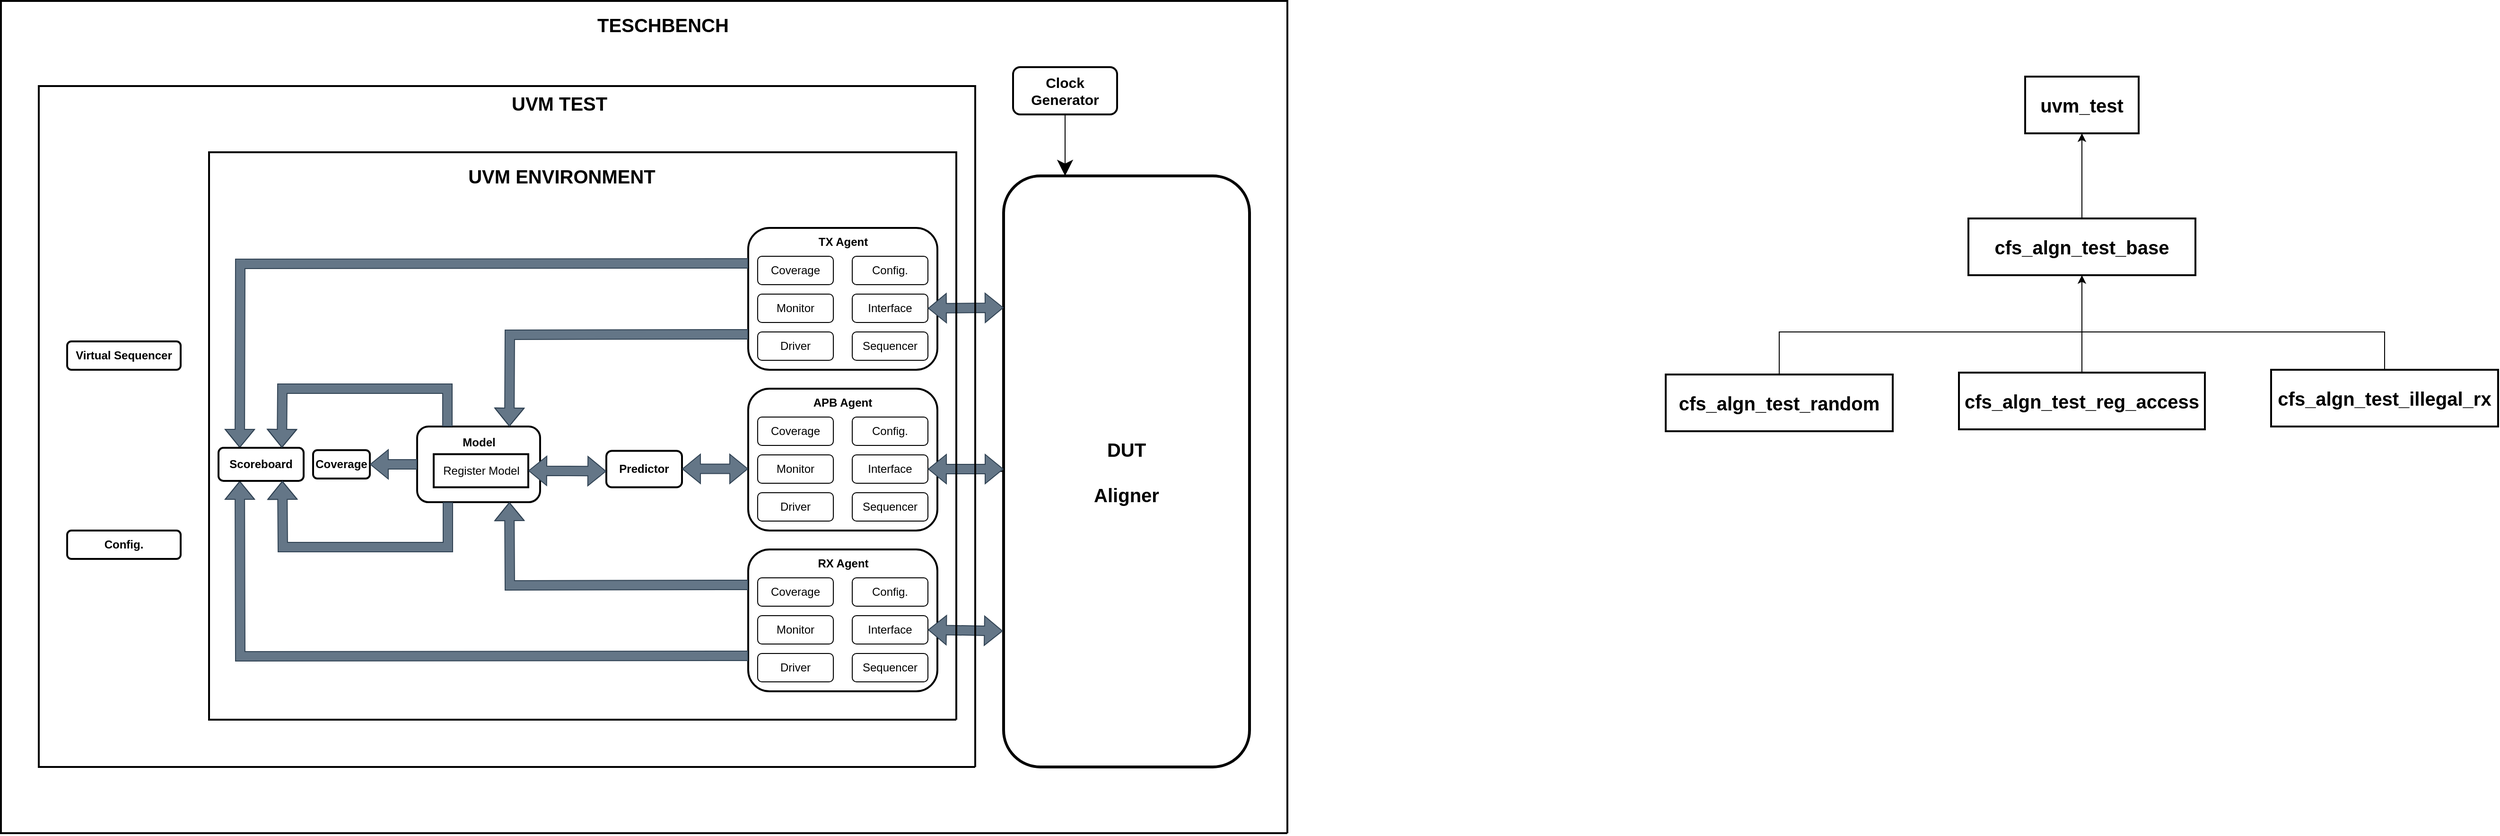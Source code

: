 <mxfile version="28.1.2">
  <diagram name="Page-1" id="d09i-FvGpK7I-06Naf2z">
    <mxGraphModel dx="3565" dy="1995" grid="1" gridSize="10" guides="1" tooltips="1" connect="1" arrows="1" fold="1" page="1" pageScale="1" pageWidth="850" pageHeight="1400" math="0" shadow="0">
      <root>
        <mxCell id="0" />
        <mxCell id="1" parent="0" />
        <mxCell id="IxgDzOvlVStUuDyqr5QU-64" value="&lt;b&gt;&lt;font style=&quot;font-size: 20px;&quot;&gt;TESCHBENCH&lt;/font&gt;&lt;/b&gt;" style="text;html=1;align=center;verticalAlign=middle;whiteSpace=wrap;rounded=0;" vertex="1" parent="1">
          <mxGeometry x="1460" y="610" width="60" height="30" as="geometry" />
        </mxCell>
        <mxCell id="IxgDzOvlVStUuDyqr5QU-65" value="" style="edgeStyle=orthogonalEdgeStyle;rounded=0;orthogonalLoop=1;jettySize=auto;html=1;" edge="1" parent="1" source="IxgDzOvlVStUuDyqr5QU-66" target="IxgDzOvlVStUuDyqr5QU-81">
          <mxGeometry relative="1" as="geometry" />
        </mxCell>
        <mxCell id="IxgDzOvlVStUuDyqr5QU-66" value="&lt;font style=&quot;font-size: 20px;&quot;&gt;&lt;b&gt;DUT&lt;br&gt;&lt;br&gt;Aligner&lt;/b&gt;&lt;/font&gt;" style="rounded=1;whiteSpace=wrap;html=1;strokeWidth=3;" vertex="1" parent="1">
          <mxGeometry x="1850" y="785" width="260" height="625" as="geometry" />
        </mxCell>
        <mxCell id="IxgDzOvlVStUuDyqr5QU-67" value="" style="rounded=1;whiteSpace=wrap;html=1;strokeWidth=2;" vertex="1" parent="1">
          <mxGeometry x="1580" y="840" width="200" height="150" as="geometry" />
        </mxCell>
        <mxCell id="IxgDzOvlVStUuDyqr5QU-68" value="Sequencer" style="rounded=1;whiteSpace=wrap;html=1;" vertex="1" parent="1">
          <mxGeometry x="1690" y="950" width="80" height="30" as="geometry" />
        </mxCell>
        <mxCell id="IxgDzOvlVStUuDyqr5QU-69" value="Driver" style="rounded=1;whiteSpace=wrap;html=1;" vertex="1" parent="1">
          <mxGeometry x="1590" y="950" width="80" height="30" as="geometry" />
        </mxCell>
        <mxCell id="IxgDzOvlVStUuDyqr5QU-70" value="Monitor" style="rounded=1;whiteSpace=wrap;html=1;" vertex="1" parent="1">
          <mxGeometry x="1590" y="910" width="80" height="30" as="geometry" />
        </mxCell>
        <mxCell id="IxgDzOvlVStUuDyqr5QU-71" value="Coverage" style="rounded=1;whiteSpace=wrap;html=1;" vertex="1" parent="1">
          <mxGeometry x="1590" y="870" width="80" height="30" as="geometry" />
        </mxCell>
        <mxCell id="IxgDzOvlVStUuDyqr5QU-72" value="Config." style="rounded=1;whiteSpace=wrap;html=1;" vertex="1" parent="1">
          <mxGeometry x="1690" y="870" width="80" height="30" as="geometry" />
        </mxCell>
        <mxCell id="IxgDzOvlVStUuDyqr5QU-73" value="Interface" style="rounded=1;whiteSpace=wrap;html=1;" vertex="1" parent="1">
          <mxGeometry x="1690" y="910" width="80" height="30" as="geometry" />
        </mxCell>
        <mxCell id="IxgDzOvlVStUuDyqr5QU-74" value="" style="rounded=1;whiteSpace=wrap;html=1;strokeWidth=2;" vertex="1" parent="1">
          <mxGeometry x="1580" y="1010" width="200" height="150" as="geometry" />
        </mxCell>
        <mxCell id="IxgDzOvlVStUuDyqr5QU-75" value="Sequencer" style="rounded=1;whiteSpace=wrap;html=1;" vertex="1" parent="1">
          <mxGeometry x="1690" y="1120" width="80" height="30" as="geometry" />
        </mxCell>
        <mxCell id="IxgDzOvlVStUuDyqr5QU-76" value="&lt;b&gt;TX Agent&lt;/b&gt;" style="text;html=1;align=center;verticalAlign=middle;whiteSpace=wrap;rounded=0;" vertex="1" parent="1">
          <mxGeometry x="1642.5" y="840" width="75" height="30" as="geometry" />
        </mxCell>
        <mxCell id="IxgDzOvlVStUuDyqr5QU-77" value="Driver" style="rounded=1;whiteSpace=wrap;html=1;" vertex="1" parent="1">
          <mxGeometry x="1590" y="1120" width="80" height="30" as="geometry" />
        </mxCell>
        <mxCell id="IxgDzOvlVStUuDyqr5QU-78" value="Monitor" style="rounded=1;whiteSpace=wrap;html=1;" vertex="1" parent="1">
          <mxGeometry x="1590" y="1080" width="80" height="30" as="geometry" />
        </mxCell>
        <mxCell id="IxgDzOvlVStUuDyqr5QU-79" value="Coverage" style="rounded=1;whiteSpace=wrap;html=1;" vertex="1" parent="1">
          <mxGeometry x="1590" y="1040" width="80" height="30" as="geometry" />
        </mxCell>
        <mxCell id="IxgDzOvlVStUuDyqr5QU-80" value="Config." style="rounded=1;whiteSpace=wrap;html=1;" vertex="1" parent="1">
          <mxGeometry x="1690" y="1040" width="80" height="30" as="geometry" />
        </mxCell>
        <mxCell id="IxgDzOvlVStUuDyqr5QU-81" value="Interface" style="rounded=1;whiteSpace=wrap;html=1;" vertex="1" parent="1">
          <mxGeometry x="1690" y="1080" width="80" height="30" as="geometry" />
        </mxCell>
        <mxCell id="IxgDzOvlVStUuDyqr5QU-82" value="" style="rounded=1;whiteSpace=wrap;html=1;strokeWidth=2;" vertex="1" parent="1">
          <mxGeometry x="1580" y="1180" width="200" height="150" as="geometry" />
        </mxCell>
        <mxCell id="IxgDzOvlVStUuDyqr5QU-83" value="Sequencer" style="rounded=1;whiteSpace=wrap;html=1;" vertex="1" parent="1">
          <mxGeometry x="1690" y="1290" width="80" height="30" as="geometry" />
        </mxCell>
        <mxCell id="IxgDzOvlVStUuDyqr5QU-84" value="&lt;b&gt;RX Agent&lt;/b&gt;" style="text;html=1;align=center;verticalAlign=middle;whiteSpace=wrap;rounded=0;" vertex="1" parent="1">
          <mxGeometry x="1642.5" y="1180" width="75" height="30" as="geometry" />
        </mxCell>
        <mxCell id="IxgDzOvlVStUuDyqr5QU-85" value="Driver" style="rounded=1;whiteSpace=wrap;html=1;" vertex="1" parent="1">
          <mxGeometry x="1590" y="1290" width="80" height="30" as="geometry" />
        </mxCell>
        <mxCell id="IxgDzOvlVStUuDyqr5QU-86" value="Monitor" style="rounded=1;whiteSpace=wrap;html=1;" vertex="1" parent="1">
          <mxGeometry x="1590" y="1250" width="80" height="30" as="geometry" />
        </mxCell>
        <mxCell id="IxgDzOvlVStUuDyqr5QU-87" value="Coverage" style="rounded=1;whiteSpace=wrap;html=1;" vertex="1" parent="1">
          <mxGeometry x="1590" y="1210" width="80" height="30" as="geometry" />
        </mxCell>
        <mxCell id="IxgDzOvlVStUuDyqr5QU-88" value="Config." style="rounded=1;whiteSpace=wrap;html=1;" vertex="1" parent="1">
          <mxGeometry x="1690" y="1210" width="80" height="30" as="geometry" />
        </mxCell>
        <mxCell id="IxgDzOvlVStUuDyqr5QU-89" value="Interface" style="rounded=1;whiteSpace=wrap;html=1;" vertex="1" parent="1">
          <mxGeometry x="1690" y="1250" width="80" height="30" as="geometry" />
        </mxCell>
        <mxCell id="IxgDzOvlVStUuDyqr5QU-90" value="" style="shape=flexArrow;endArrow=classic;startArrow=classic;html=1;rounded=0;entryX=1;entryY=0.5;entryDx=0;entryDy=0;fillColor=#647687;strokeColor=#314354;exitX=0;exitY=0.223;exitDx=0;exitDy=0;exitPerimeter=0;" edge="1" parent="1" source="IxgDzOvlVStUuDyqr5QU-66" target="IxgDzOvlVStUuDyqr5QU-73">
          <mxGeometry width="100" height="100" relative="1" as="geometry">
            <mxPoint x="1840" y="925" as="sourcePoint" />
            <mxPoint x="1550" y="980" as="targetPoint" />
          </mxGeometry>
        </mxCell>
        <mxCell id="IxgDzOvlVStUuDyqr5QU-91" value="" style="shape=flexArrow;endArrow=classic;startArrow=classic;html=1;rounded=0;entryX=1;entryY=0.5;entryDx=0;entryDy=0;fillColor=#647687;strokeColor=#314354;exitX=0;exitY=0.496;exitDx=0;exitDy=0;exitPerimeter=0;" edge="1" parent="1" source="IxgDzOvlVStUuDyqr5QU-66" target="IxgDzOvlVStUuDyqr5QU-81">
          <mxGeometry width="100" height="100" relative="1" as="geometry">
            <mxPoint x="1830" y="1090" as="sourcePoint" />
            <mxPoint x="1770" y="1094.8" as="targetPoint" />
          </mxGeometry>
        </mxCell>
        <mxCell id="IxgDzOvlVStUuDyqr5QU-92" value="" style="shape=flexArrow;endArrow=classic;startArrow=classic;html=1;rounded=0;fillColor=#647687;strokeColor=#314354;exitX=-0.003;exitY=0.77;exitDx=0;exitDy=0;exitPerimeter=0;entryX=1;entryY=0.5;entryDx=0;entryDy=0;" edge="1" parent="1" source="IxgDzOvlVStUuDyqr5QU-66" target="IxgDzOvlVStUuDyqr5QU-89">
          <mxGeometry width="100" height="100" relative="1" as="geometry">
            <mxPoint x="1850" y="1264.5" as="sourcePoint" />
            <mxPoint x="1771" y="1266" as="targetPoint" />
          </mxGeometry>
        </mxCell>
        <mxCell id="IxgDzOvlVStUuDyqr5QU-93" value="&lt;b&gt;APB Agent&lt;/b&gt;" style="text;html=1;align=center;verticalAlign=middle;whiteSpace=wrap;rounded=0;" vertex="1" parent="1">
          <mxGeometry x="1645" y="1010" width="70" height="30" as="geometry" />
        </mxCell>
        <mxCell id="IxgDzOvlVStUuDyqr5QU-94" value="&lt;b&gt;Predictor&lt;/b&gt;" style="rounded=1;whiteSpace=wrap;html=1;strokeWidth=2;" vertex="1" parent="1">
          <mxGeometry x="1430" y="1075.75" width="80" height="38.5" as="geometry" />
        </mxCell>
        <mxCell id="IxgDzOvlVStUuDyqr5QU-95" value="" style="rounded=1;whiteSpace=wrap;html=1;strokeWidth=2;" vertex="1" parent="1">
          <mxGeometry x="1230" y="1050" width="130" height="80" as="geometry" />
        </mxCell>
        <mxCell id="IxgDzOvlVStUuDyqr5QU-96" value="&lt;b&gt;Model&lt;/b&gt;" style="text;html=1;align=center;verticalAlign=middle;whiteSpace=wrap;rounded=0;" vertex="1" parent="1">
          <mxGeometry x="1262.5" y="1053" width="65" height="27" as="geometry" />
        </mxCell>
        <mxCell id="IxgDzOvlVStUuDyqr5QU-97" value="Register Model" style="rounded=0;whiteSpace=wrap;html=1;strokeWidth=2;" vertex="1" parent="1">
          <mxGeometry x="1247.5" y="1079.25" width="100" height="35" as="geometry" />
        </mxCell>
        <mxCell id="IxgDzOvlVStUuDyqr5QU-98" value="" style="shape=flexArrow;endArrow=classic;startArrow=classic;html=1;rounded=0;entryX=1;entryY=0.5;entryDx=0;entryDy=0;fillColor=#647687;strokeColor=#314354;exitX=0;exitY=0.565;exitDx=0;exitDy=0;exitPerimeter=0;" edge="1" parent="1" source="IxgDzOvlVStUuDyqr5QU-74">
          <mxGeometry width="100" height="100" relative="1" as="geometry">
            <mxPoint x="1570" y="1095" as="sourcePoint" />
            <mxPoint x="1510" y="1094.82" as="targetPoint" />
          </mxGeometry>
        </mxCell>
        <mxCell id="IxgDzOvlVStUuDyqr5QU-99" value="" style="shape=flexArrow;endArrow=classic;startArrow=classic;html=1;rounded=0;fillColor=#647687;strokeColor=#314354;exitX=0;exitY=0.565;exitDx=0;exitDy=0;exitPerimeter=0;entryX=1;entryY=0.5;entryDx=0;entryDy=0;" edge="1" parent="1" target="IxgDzOvlVStUuDyqr5QU-97">
          <mxGeometry width="100" height="100" relative="1" as="geometry">
            <mxPoint x="1430" y="1097.31" as="sourcePoint" />
            <mxPoint x="1370" y="1097" as="targetPoint" />
          </mxGeometry>
        </mxCell>
        <mxCell id="IxgDzOvlVStUuDyqr5QU-100" value="" style="shape=flexArrow;endArrow=classic;html=1;rounded=0;exitX=0;exitY=0.75;exitDx=0;exitDy=0;fillColor=#647687;strokeColor=#314354;entryX=0.75;entryY=0;entryDx=0;entryDy=0;" edge="1" parent="1" source="IxgDzOvlVStUuDyqr5QU-67" target="IxgDzOvlVStUuDyqr5QU-95">
          <mxGeometry width="50" height="50" relative="1" as="geometry">
            <mxPoint x="1400" y="910" as="sourcePoint" />
            <mxPoint x="1340" y="1030" as="targetPoint" />
            <Array as="points">
              <mxPoint x="1328" y="953" />
            </Array>
          </mxGeometry>
        </mxCell>
        <mxCell id="IxgDzOvlVStUuDyqr5QU-101" value="" style="shape=flexArrow;endArrow=classic;html=1;rounded=0;exitX=0;exitY=0.25;exitDx=0;exitDy=0;entryX=0.75;entryY=1;entryDx=0;entryDy=0;fillColor=#647687;strokeColor=#314354;" edge="1" parent="1" source="IxgDzOvlVStUuDyqr5QU-82" target="IxgDzOvlVStUuDyqr5QU-95">
          <mxGeometry width="50" height="50" relative="1" as="geometry">
            <mxPoint x="1515" y="1250" as="sourcePoint" />
            <mxPoint x="1230" y="1385" as="targetPoint" />
            <Array as="points">
              <mxPoint x="1328" y="1218" />
            </Array>
          </mxGeometry>
        </mxCell>
        <mxCell id="IxgDzOvlVStUuDyqr5QU-102" value="" style="shape=flexArrow;endArrow=classic;html=1;rounded=0;exitX=0;exitY=0.75;exitDx=0;exitDy=0;fillColor=#647687;strokeColor=#314354;entryX=0.25;entryY=1;entryDx=0;entryDy=0;" edge="1" parent="1" source="IxgDzOvlVStUuDyqr5QU-82" target="IxgDzOvlVStUuDyqr5QU-106">
          <mxGeometry width="50" height="50" relative="1" as="geometry">
            <mxPoint x="1515" y="1280" as="sourcePoint" />
            <mxPoint x="1070" y="1110" as="targetPoint" />
            <Array as="points">
              <mxPoint x="1043" y="1293" />
            </Array>
          </mxGeometry>
        </mxCell>
        <mxCell id="IxgDzOvlVStUuDyqr5QU-103" value="" style="shape=flexArrow;endArrow=classic;html=1;rounded=0;exitX=0;exitY=0.25;exitDx=0;exitDy=0;fillColor=#647687;strokeColor=#314354;entryX=0.25;entryY=0;entryDx=0;entryDy=0;" edge="1" parent="1" source="IxgDzOvlVStUuDyqr5QU-67" target="IxgDzOvlVStUuDyqr5QU-106">
          <mxGeometry width="50" height="50" relative="1" as="geometry">
            <mxPoint x="1510" y="900" as="sourcePoint" />
            <mxPoint x="1050" y="1070" as="targetPoint" />
            <Array as="points">
              <mxPoint x="1043" y="878" />
            </Array>
          </mxGeometry>
        </mxCell>
        <mxCell id="IxgDzOvlVStUuDyqr5QU-104" value="&lt;b&gt;Coverage&lt;/b&gt;" style="rounded=1;whiteSpace=wrap;html=1;strokeWidth=2;" vertex="1" parent="1">
          <mxGeometry x="1120" y="1075" width="60" height="30" as="geometry" />
        </mxCell>
        <mxCell id="IxgDzOvlVStUuDyqr5QU-105" value="" style="shape=flexArrow;endArrow=classic;html=1;rounded=0;exitX=0;exitY=0.5;exitDx=0;exitDy=0;entryX=1;entryY=0.5;entryDx=0;entryDy=0;fillColor=#647687;strokeColor=#314354;" edge="1" parent="1" source="IxgDzOvlVStUuDyqr5QU-95" target="IxgDzOvlVStUuDyqr5QU-104">
          <mxGeometry width="50" height="50" relative="1" as="geometry">
            <mxPoint x="1110" y="1170" as="sourcePoint" />
            <mxPoint x="1160" y="1120" as="targetPoint" />
          </mxGeometry>
        </mxCell>
        <mxCell id="IxgDzOvlVStUuDyqr5QU-106" value="&lt;b&gt;Scoreboard&lt;/b&gt;" style="rounded=1;whiteSpace=wrap;html=1;strokeWidth=2;" vertex="1" parent="1">
          <mxGeometry x="1020" y="1072.5" width="90" height="35" as="geometry" />
        </mxCell>
        <mxCell id="IxgDzOvlVStUuDyqr5QU-107" value="" style="shape=flexArrow;endArrow=classic;html=1;rounded=0;exitX=0.25;exitY=0;exitDx=0;exitDy=0;fillColor=#647687;strokeColor=#314354;entryX=0.75;entryY=0;entryDx=0;entryDy=0;" edge="1" parent="1">
          <mxGeometry width="50" height="50" relative="1" as="geometry">
            <mxPoint x="1262" y="1050" as="sourcePoint" />
            <mxPoint x="1087" y="1072.5" as="targetPoint" />
            <Array as="points">
              <mxPoint x="1262" y="1010" />
              <mxPoint x="1087.5" y="1010" />
            </Array>
          </mxGeometry>
        </mxCell>
        <mxCell id="IxgDzOvlVStUuDyqr5QU-108" value="" style="shape=flexArrow;endArrow=classic;html=1;rounded=0;exitX=0.25;exitY=1;exitDx=0;exitDy=0;fillColor=#647687;strokeColor=#314354;entryX=0.75;entryY=1;entryDx=0;entryDy=0;" edge="1" parent="1" source="IxgDzOvlVStUuDyqr5QU-95" target="IxgDzOvlVStUuDyqr5QU-106">
          <mxGeometry width="50" height="50" relative="1" as="geometry">
            <mxPoint x="1262.5" y="1217.5" as="sourcePoint" />
            <mxPoint x="1087.5" y="1240" as="targetPoint" />
            <Array as="points">
              <mxPoint x="1262.5" y="1177.5" />
              <mxPoint x="1088" y="1177.5" />
            </Array>
          </mxGeometry>
        </mxCell>
        <mxCell id="IxgDzOvlVStUuDyqr5QU-109" value="" style="endArrow=none;html=1;rounded=0;strokeWidth=2;" edge="1" parent="1">
          <mxGeometry width="50" height="50" relative="1" as="geometry">
            <mxPoint x="1820" y="1410" as="sourcePoint" />
            <mxPoint x="1820" y="1410" as="targetPoint" />
            <Array as="points">
              <mxPoint x="830" y="1410" />
              <mxPoint x="830" y="690" />
              <mxPoint x="1820" y="690" />
            </Array>
          </mxGeometry>
        </mxCell>
        <mxCell id="IxgDzOvlVStUuDyqr5QU-110" value="&lt;b&gt;Virtual Sequencer&lt;/b&gt;" style="rounded=1;whiteSpace=wrap;html=1;strokeWidth=2;" vertex="1" parent="1">
          <mxGeometry x="860" y="960" width="120" height="30" as="geometry" />
        </mxCell>
        <mxCell id="IxgDzOvlVStUuDyqr5QU-111" value="&lt;b&gt;Config.&lt;/b&gt;" style="rounded=1;whiteSpace=wrap;html=1;strokeWidth=2;" vertex="1" parent="1">
          <mxGeometry x="860" y="1160" width="120" height="30" as="geometry" />
        </mxCell>
        <mxCell id="IxgDzOvlVStUuDyqr5QU-112" value="&lt;font style=&quot;font-size: 20px;&quot;&gt;&lt;b&gt;UVM ENVIRONMENT&lt;/b&gt;&lt;/font&gt;" style="text;html=1;align=center;verticalAlign=middle;whiteSpace=wrap;rounded=0;" vertex="1" parent="1">
          <mxGeometry x="1280" y="770" width="206.25" height="30" as="geometry" />
        </mxCell>
        <mxCell id="IxgDzOvlVStUuDyqr5QU-113" value="" style="endArrow=none;html=1;rounded=0;strokeWidth=2;" edge="1" parent="1">
          <mxGeometry width="50" height="50" relative="1" as="geometry">
            <mxPoint x="1800" y="1360" as="sourcePoint" />
            <mxPoint x="1800" y="1360" as="targetPoint" />
            <Array as="points">
              <mxPoint x="1010" y="1360" />
              <mxPoint x="1010" y="760" />
              <mxPoint x="1800" y="760" />
            </Array>
          </mxGeometry>
        </mxCell>
        <mxCell id="IxgDzOvlVStUuDyqr5QU-114" value="&lt;font style=&quot;font-size: 20px;&quot;&gt;&lt;b&gt;UVM TEST&lt;/b&gt;&lt;/font&gt;" style="text;whiteSpace=wrap;html=1;" vertex="1" parent="1">
          <mxGeometry x="1327.5" y="690" width="230" height="50" as="geometry" />
        </mxCell>
        <mxCell id="IxgDzOvlVStUuDyqr5QU-115" value="" style="endArrow=none;html=1;rounded=0;strokeWidth=2;" edge="1" parent="1">
          <mxGeometry width="50" height="50" relative="1" as="geometry">
            <mxPoint x="2150" y="1480" as="sourcePoint" />
            <mxPoint x="2150" y="1480" as="targetPoint" />
            <Array as="points">
              <mxPoint x="790" y="1480" />
              <mxPoint x="790" y="600" />
              <mxPoint x="2150" y="600" />
            </Array>
          </mxGeometry>
        </mxCell>
        <mxCell id="IxgDzOvlVStUuDyqr5QU-116" value="&lt;font style=&quot;font-size: 15px;&quot;&gt;Clock Generator&lt;/font&gt;" style="rounded=1;whiteSpace=wrap;html=1;strokeWidth=2;fontStyle=1" vertex="1" parent="1">
          <mxGeometry x="1860" y="670" width="110" height="50" as="geometry" />
        </mxCell>
        <mxCell id="IxgDzOvlVStUuDyqr5QU-117" value="" style="endArrow=classic;html=1;rounded=0;entryX=0.25;entryY=0;entryDx=0;entryDy=0;exitX=0.5;exitY=1;exitDx=0;exitDy=0;endSize=14;" edge="1" parent="1" source="IxgDzOvlVStUuDyqr5QU-116" target="IxgDzOvlVStUuDyqr5QU-66">
          <mxGeometry width="50" height="50" relative="1" as="geometry">
            <mxPoint x="2000" y="760" as="sourcePoint" />
            <mxPoint x="2050" y="710" as="targetPoint" />
          </mxGeometry>
        </mxCell>
        <mxCell id="IxgDzOvlVStUuDyqr5QU-118" value="&lt;font style=&quot;font-size: 20px;&quot;&gt;&lt;b&gt;uvm_test&lt;/b&gt;&lt;/font&gt;" style="rounded=0;whiteSpace=wrap;html=1;strokeWidth=2;" vertex="1" parent="1">
          <mxGeometry x="2930" y="680" width="120" height="60" as="geometry" />
        </mxCell>
        <mxCell id="IxgDzOvlVStUuDyqr5QU-119" value="&lt;font style=&quot;font-size: 20px;&quot;&gt;&lt;b&gt;cfs_algn_test_base&lt;/b&gt;&lt;/font&gt;" style="rounded=0;whiteSpace=wrap;html=1;strokeWidth=2;" vertex="1" parent="1">
          <mxGeometry x="2870" y="830" width="240" height="60" as="geometry" />
        </mxCell>
        <mxCell id="IxgDzOvlVStUuDyqr5QU-120" value="" style="endArrow=classic;html=1;rounded=0;entryX=0.5;entryY=1;entryDx=0;entryDy=0;exitX=0.5;exitY=0;exitDx=0;exitDy=0;" edge="1" parent="1" source="IxgDzOvlVStUuDyqr5QU-119" target="IxgDzOvlVStUuDyqr5QU-118">
          <mxGeometry width="50" height="50" relative="1" as="geometry">
            <mxPoint x="2870" y="820" as="sourcePoint" />
            <mxPoint x="2920" y="770" as="targetPoint" />
          </mxGeometry>
        </mxCell>
        <mxCell id="IxgDzOvlVStUuDyqr5QU-121" value="&lt;font style=&quot;font-size: 20px;&quot;&gt;&lt;b&gt;cfs_algn_test_reg_access&lt;/b&gt;&lt;/font&gt;" style="rounded=0;whiteSpace=wrap;html=1;strokeWidth=2;" vertex="1" parent="1">
          <mxGeometry x="2860" y="993" width="260" height="60" as="geometry" />
        </mxCell>
        <mxCell id="IxgDzOvlVStUuDyqr5QU-122" value="&lt;font style=&quot;font-size: 20px;&quot;&gt;&lt;b&gt;cfs_algn_test_illegal_rx&lt;/b&gt;&lt;/font&gt;" style="rounded=0;whiteSpace=wrap;html=1;strokeWidth=2;" vertex="1" parent="1">
          <mxGeometry x="3190" y="990" width="240" height="60" as="geometry" />
        </mxCell>
        <mxCell id="IxgDzOvlVStUuDyqr5QU-123" value="&lt;font style=&quot;font-size: 20px;&quot;&gt;&lt;b&gt;cfs_algn_test_random&lt;/b&gt;&lt;/font&gt;" style="rounded=0;whiteSpace=wrap;html=1;strokeWidth=2;" vertex="1" parent="1">
          <mxGeometry x="2550" y="995" width="240" height="60" as="geometry" />
        </mxCell>
        <mxCell id="IxgDzOvlVStUuDyqr5QU-124" value="" style="endArrow=classic;html=1;rounded=0;entryX=0.5;entryY=1;entryDx=0;entryDy=0;exitX=0.5;exitY=0;exitDx=0;exitDy=0;" edge="1" parent="1" source="IxgDzOvlVStUuDyqr5QU-121" target="IxgDzOvlVStUuDyqr5QU-119">
          <mxGeometry width="50" height="50" relative="1" as="geometry">
            <mxPoint x="2860" y="960" as="sourcePoint" />
            <mxPoint x="2910" y="910" as="targetPoint" />
          </mxGeometry>
        </mxCell>
        <mxCell id="IxgDzOvlVStUuDyqr5QU-125" value="" style="endArrow=none;html=1;rounded=0;exitX=0.5;exitY=0;exitDx=0;exitDy=0;" edge="1" parent="1" source="IxgDzOvlVStUuDyqr5QU-122">
          <mxGeometry width="50" height="50" relative="1" as="geometry">
            <mxPoint x="3170" y="900" as="sourcePoint" />
            <mxPoint x="2990" y="950" as="targetPoint" />
            <Array as="points">
              <mxPoint x="3310" y="950" />
            </Array>
          </mxGeometry>
        </mxCell>
        <mxCell id="IxgDzOvlVStUuDyqr5QU-126" value="" style="endArrow=none;html=1;rounded=0;exitX=0.5;exitY=0;exitDx=0;exitDy=0;" edge="1" parent="1" source="IxgDzOvlVStUuDyqr5QU-123">
          <mxGeometry width="50" height="50" relative="1" as="geometry">
            <mxPoint x="2750" y="950" as="sourcePoint" />
            <mxPoint x="2990" y="950" as="targetPoint" />
            <Array as="points">
              <mxPoint x="2670" y="950" />
            </Array>
          </mxGeometry>
        </mxCell>
      </root>
    </mxGraphModel>
  </diagram>
</mxfile>
